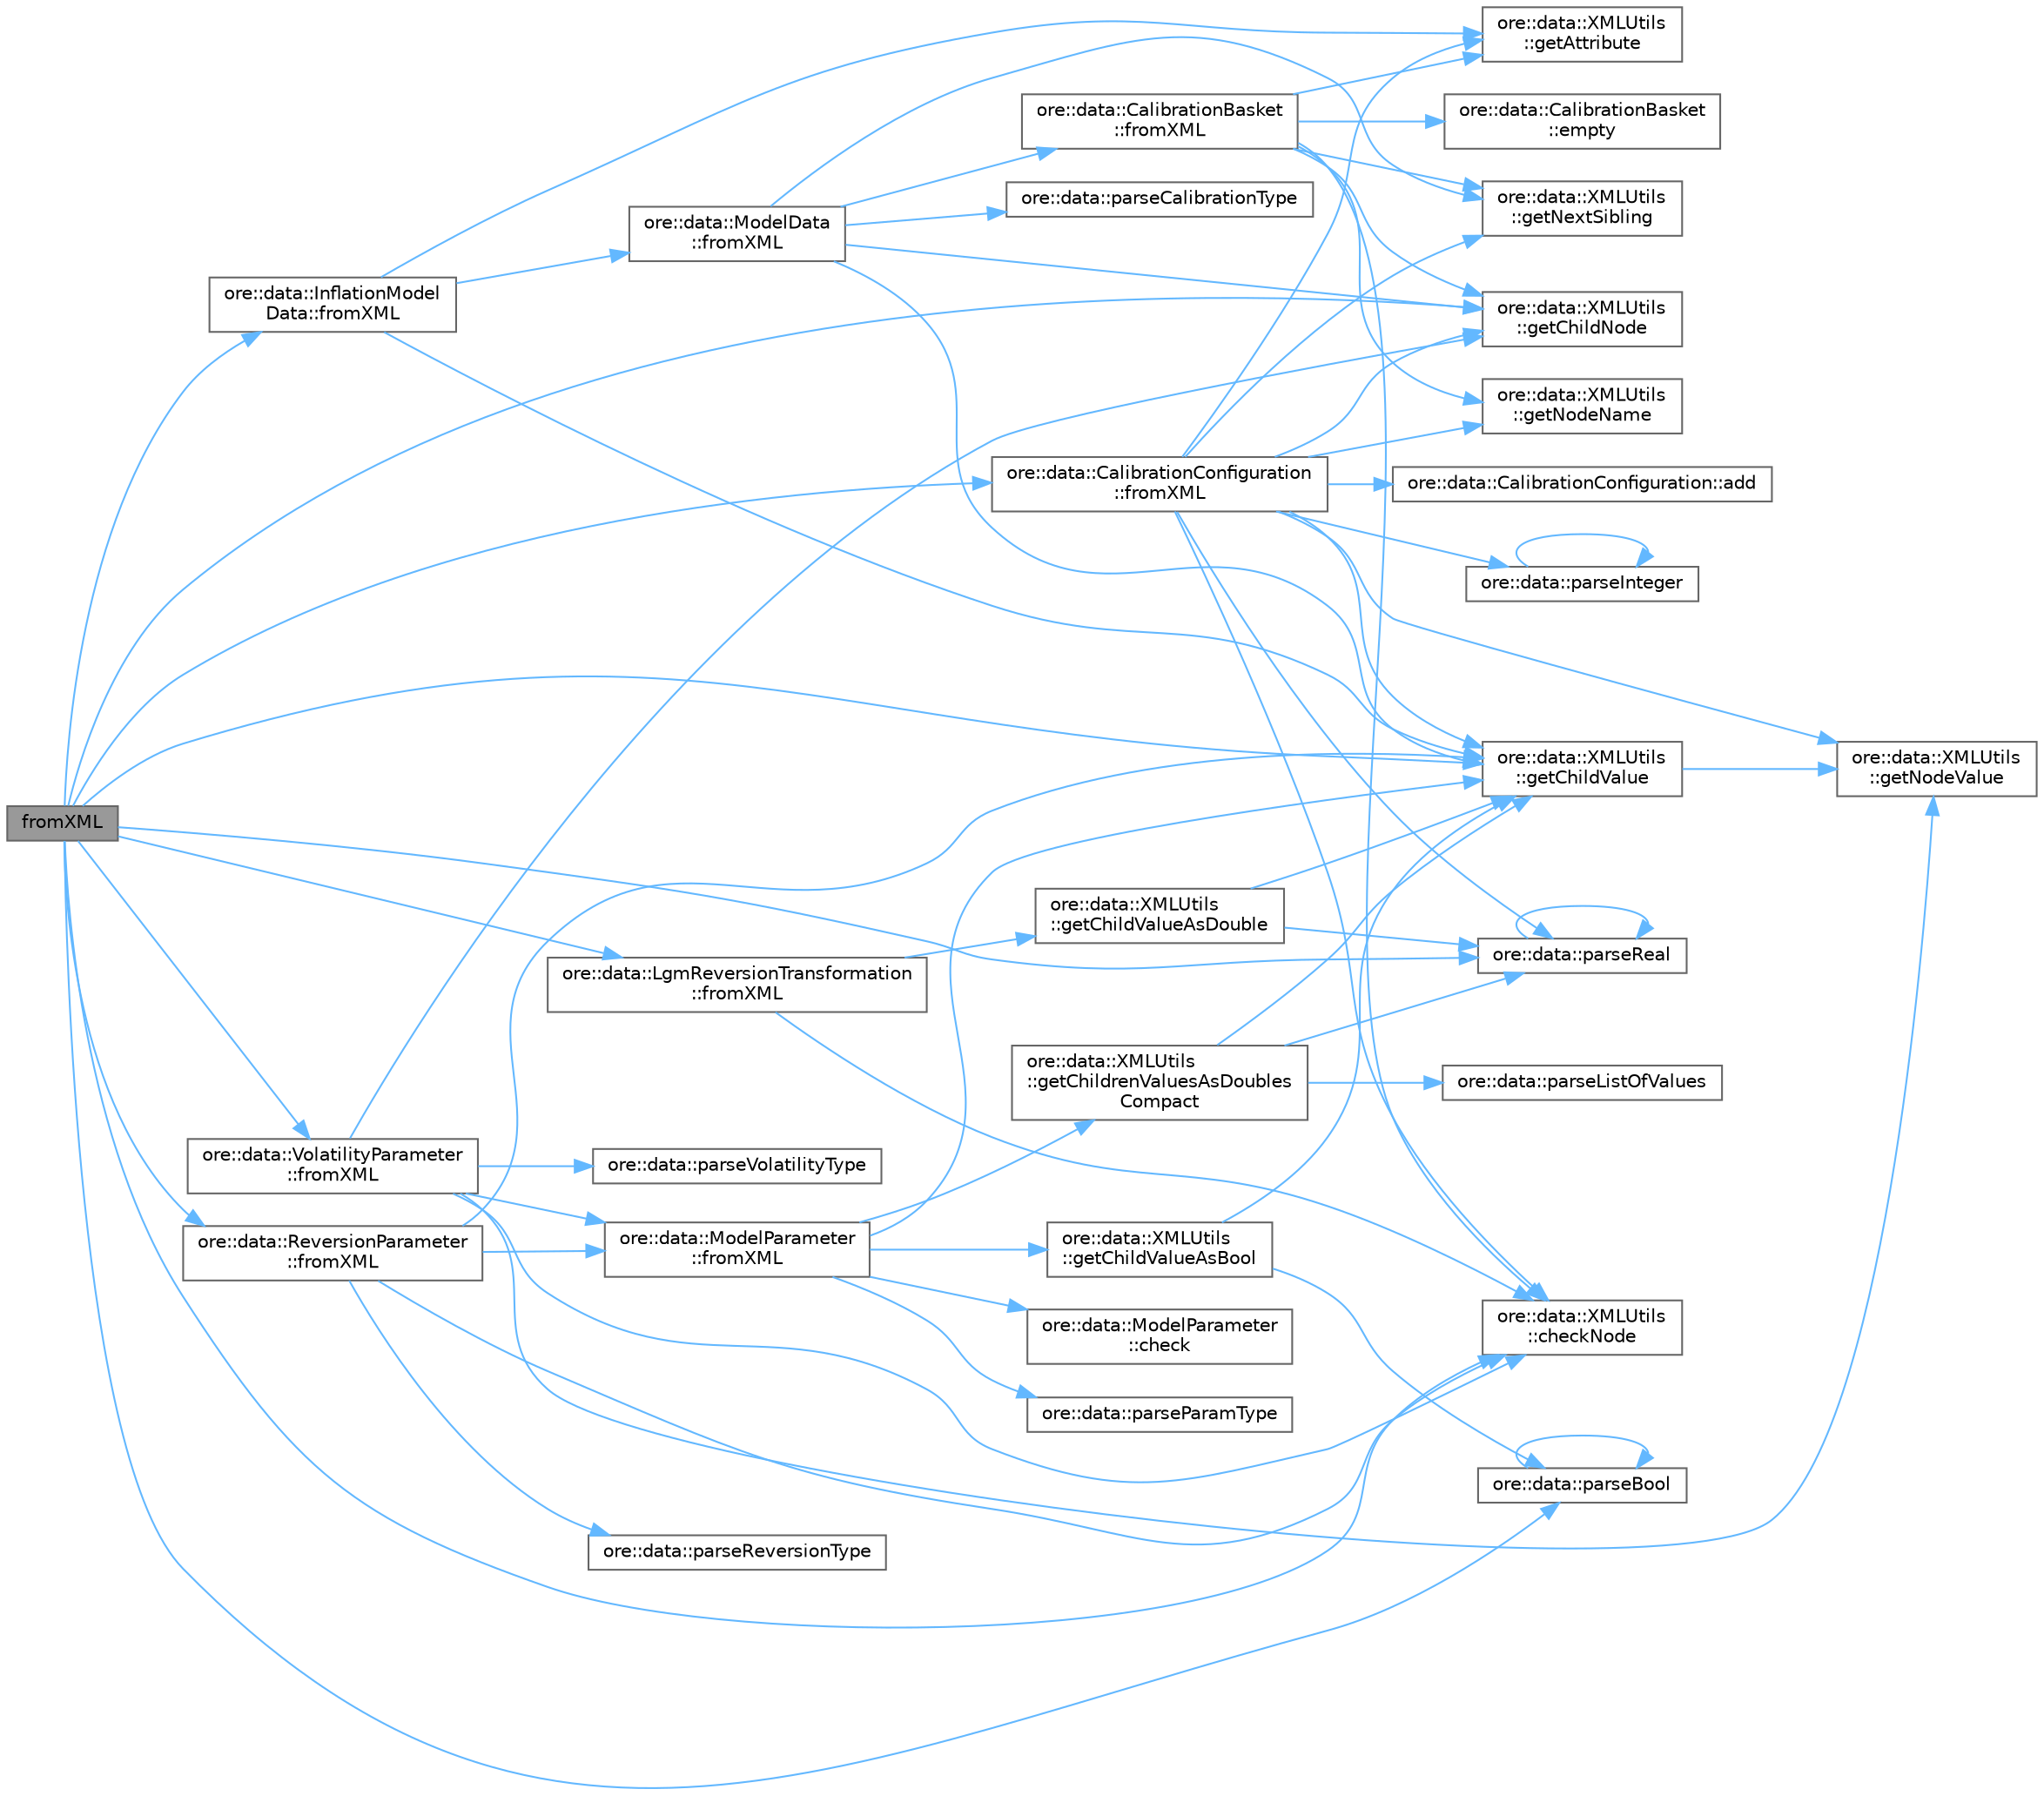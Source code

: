 digraph "fromXML"
{
 // INTERACTIVE_SVG=YES
 // LATEX_PDF_SIZE
  bgcolor="transparent";
  edge [fontname=Helvetica,fontsize=10,labelfontname=Helvetica,labelfontsize=10];
  node [fontname=Helvetica,fontsize=10,shape=box,height=0.2,width=0.4];
  rankdir="LR";
  Node1 [label="fromXML",height=0.2,width=0.4,color="gray40", fillcolor="grey60", style="filled", fontcolor="black",tooltip=" "];
  Node1 -> Node2 [color="steelblue1",style="solid"];
  Node2 [label="ore::data::XMLUtils\l::checkNode",height=0.2,width=0.4,color="grey40", fillcolor="white", style="filled",URL="$classore_1_1data_1_1_x_m_l_utils.html#a37c092916f4bdf10d4fbf6bb9e474db7",tooltip=" "];
  Node1 -> Node3 [color="steelblue1",style="solid"];
  Node3 [label="ore::data::CalibrationConfiguration\l::fromXML",height=0.2,width=0.4,color="grey40", fillcolor="white", style="filled",URL="$classore_1_1data_1_1_calibration_configuration.html#a7741ae0fc924943de5bfe02928262eb7",tooltip=" "];
  Node3 -> Node4 [color="steelblue1",style="solid"];
  Node4 [label="ore::data::CalibrationConfiguration::add",height=0.2,width=0.4,color="grey40", fillcolor="white", style="filled",URL="$classore_1_1data_1_1_calibration_configuration.html#a81e2db8d0b95960c0c0ab17565ab9ba6",tooltip=" "];
  Node3 -> Node2 [color="steelblue1",style="solid"];
  Node3 -> Node5 [color="steelblue1",style="solid"];
  Node5 [label="ore::data::XMLUtils\l::getAttribute",height=0.2,width=0.4,color="grey40", fillcolor="white", style="filled",URL="$classore_1_1data_1_1_x_m_l_utils.html#a2d656de3f92d61e867ec7a3c88ad4015",tooltip=" "];
  Node3 -> Node6 [color="steelblue1",style="solid"];
  Node6 [label="ore::data::XMLUtils\l::getChildNode",height=0.2,width=0.4,color="grey40", fillcolor="white", style="filled",URL="$classore_1_1data_1_1_x_m_l_utils.html#a5f2b91a4af900e85c356cfe807e64501",tooltip=" "];
  Node3 -> Node7 [color="steelblue1",style="solid"];
  Node7 [label="ore::data::XMLUtils\l::getChildValue",height=0.2,width=0.4,color="grey40", fillcolor="white", style="filled",URL="$classore_1_1data_1_1_x_m_l_utils.html#a5a1307174ddefdb3aad6e3bd8cc63b27",tooltip=" "];
  Node7 -> Node8 [color="steelblue1",style="solid"];
  Node8 [label="ore::data::XMLUtils\l::getNodeValue",height=0.2,width=0.4,color="grey40", fillcolor="white", style="filled",URL="$classore_1_1data_1_1_x_m_l_utils.html#a6704501b110fa9d056096df3e05f0df2",tooltip="Get a node's value."];
  Node3 -> Node9 [color="steelblue1",style="solid"];
  Node9 [label="ore::data::XMLUtils\l::getNextSibling",height=0.2,width=0.4,color="grey40", fillcolor="white", style="filled",URL="$classore_1_1data_1_1_x_m_l_utils.html#a7fedec5ac495a3e67a9abd7e4aae74aa",tooltip="Get a node's next sibling node."];
  Node3 -> Node10 [color="steelblue1",style="solid"];
  Node10 [label="ore::data::XMLUtils\l::getNodeName",height=0.2,width=0.4,color="grey40", fillcolor="white", style="filled",URL="$classore_1_1data_1_1_x_m_l_utils.html#a4e041c36cab0a16681fb41dfbd991882",tooltip="Get and set a node's name."];
  Node3 -> Node8 [color="steelblue1",style="solid"];
  Node3 -> Node11 [color="steelblue1",style="solid"];
  Node11 [label="ore::data::parseInteger",height=0.2,width=0.4,color="grey40", fillcolor="white", style="filled",URL="$group__utilities.html#gaecd67eda4fb5f4859bb8f6d383547721",tooltip="Convert text to QuantLib::Integer."];
  Node11 -> Node11 [color="steelblue1",style="solid"];
  Node3 -> Node12 [color="steelblue1",style="solid"];
  Node12 [label="ore::data::parseReal",height=0.2,width=0.4,color="grey40", fillcolor="white", style="filled",URL="$group__utilities.html#gad1db2a68f9a73667c3b4084d63955bdd",tooltip="Convert text to Real."];
  Node12 -> Node12 [color="steelblue1",style="solid"];
  Node1 -> Node13 [color="steelblue1",style="solid"];
  Node13 [label="ore::data::InflationModel\lData::fromXML",height=0.2,width=0.4,color="grey40", fillcolor="white", style="filled",URL="$classore_1_1data_1_1_inflation_model_data.html#a7741ae0fc924943de5bfe02928262eb7",tooltip=" "];
  Node13 -> Node14 [color="steelblue1",style="solid"];
  Node14 [label="ore::data::ModelData\l::fromXML",height=0.2,width=0.4,color="grey40", fillcolor="white", style="filled",URL="$classore_1_1data_1_1_model_data.html#a7741ae0fc924943de5bfe02928262eb7",tooltip=" "];
  Node14 -> Node15 [color="steelblue1",style="solid"];
  Node15 [label="ore::data::CalibrationBasket\l::fromXML",height=0.2,width=0.4,color="grey40", fillcolor="white", style="filled",URL="$classore_1_1data_1_1_calibration_basket.html#a7741ae0fc924943de5bfe02928262eb7",tooltip=" "];
  Node15 -> Node2 [color="steelblue1",style="solid"];
  Node15 -> Node16 [color="steelblue1",style="solid"];
  Node16 [label="ore::data::CalibrationBasket\l::empty",height=0.2,width=0.4,color="grey40", fillcolor="white", style="filled",URL="$classore_1_1data_1_1_calibration_basket.html#a644718bb2fb240de962dc3c9a1fdf0dc",tooltip="Returns true if the calibration basket is empty."];
  Node15 -> Node5 [color="steelblue1",style="solid"];
  Node15 -> Node6 [color="steelblue1",style="solid"];
  Node15 -> Node9 [color="steelblue1",style="solid"];
  Node15 -> Node10 [color="steelblue1",style="solid"];
  Node14 -> Node6 [color="steelblue1",style="solid"];
  Node14 -> Node7 [color="steelblue1",style="solid"];
  Node14 -> Node9 [color="steelblue1",style="solid"];
  Node14 -> Node17 [color="steelblue1",style="solid"];
  Node17 [label="ore::data::parseCalibrationType",height=0.2,width=0.4,color="grey40", fillcolor="white", style="filled",URL="$namespaceore_1_1data.html#a3fcd3e2237bc47c69b4b81c0fa50a4cc",tooltip="Convert calibration type string into enumerated class value."];
  Node13 -> Node5 [color="steelblue1",style="solid"];
  Node13 -> Node7 [color="steelblue1",style="solid"];
  Node1 -> Node18 [color="steelblue1",style="solid"];
  Node18 [label="ore::data::LgmReversionTransformation\l::fromXML",height=0.2,width=0.4,color="grey40", fillcolor="white", style="filled",URL="$classore_1_1data_1_1_lgm_reversion_transformation.html#a7741ae0fc924943de5bfe02928262eb7",tooltip=" "];
  Node18 -> Node2 [color="steelblue1",style="solid"];
  Node18 -> Node19 [color="steelblue1",style="solid"];
  Node19 [label="ore::data::XMLUtils\l::getChildValueAsDouble",height=0.2,width=0.4,color="grey40", fillcolor="white", style="filled",URL="$classore_1_1data_1_1_x_m_l_utils.html#a450d9b1fe5949d01160aeb42654d7f1d",tooltip=" "];
  Node19 -> Node7 [color="steelblue1",style="solid"];
  Node19 -> Node12 [color="steelblue1",style="solid"];
  Node1 -> Node20 [color="steelblue1",style="solid"];
  Node20 [label="ore::data::VolatilityParameter\l::fromXML",height=0.2,width=0.4,color="grey40", fillcolor="white", style="filled",URL="$classore_1_1data_1_1_volatility_parameter.html#a7741ae0fc924943de5bfe02928262eb7",tooltip=" "];
  Node20 -> Node2 [color="steelblue1",style="solid"];
  Node20 -> Node21 [color="steelblue1",style="solid"];
  Node21 [label="ore::data::ModelParameter\l::fromXML",height=0.2,width=0.4,color="grey40", fillcolor="white", style="filled",URL="$classore_1_1data_1_1_model_parameter.html#a7741ae0fc924943de5bfe02928262eb7",tooltip=" "];
  Node21 -> Node22 [color="steelblue1",style="solid"];
  Node22 [label="ore::data::ModelParameter\l::check",height=0.2,width=0.4,color="grey40", fillcolor="white", style="filled",URL="$classore_1_1data_1_1_model_parameter.html#a42d586c61708cc2c925e8ae813ef523b",tooltip="Perform some checks on the parameters."];
  Node21 -> Node23 [color="steelblue1",style="solid"];
  Node23 [label="ore::data::XMLUtils\l::getChildrenValuesAsDoubles\lCompact",height=0.2,width=0.4,color="grey40", fillcolor="white", style="filled",URL="$classore_1_1data_1_1_x_m_l_utils.html#a9e53268f39b30d7b2c367d89803b5b15",tooltip=" "];
  Node23 -> Node7 [color="steelblue1",style="solid"];
  Node23 -> Node24 [color="steelblue1",style="solid"];
  Node24 [label="ore::data::parseListOfValues",height=0.2,width=0.4,color="grey40", fillcolor="white", style="filled",URL="$namespaceore_1_1data.html#a30e976f566a2a562e6b5a9d0c6f34ff0",tooltip=" "];
  Node23 -> Node12 [color="steelblue1",style="solid"];
  Node21 -> Node7 [color="steelblue1",style="solid"];
  Node21 -> Node25 [color="steelblue1",style="solid"];
  Node25 [label="ore::data::XMLUtils\l::getChildValueAsBool",height=0.2,width=0.4,color="grey40", fillcolor="white", style="filled",URL="$classore_1_1data_1_1_x_m_l_utils.html#a5dc9d9e82028f69de452d27da6b43db0",tooltip=" "];
  Node25 -> Node7 [color="steelblue1",style="solid"];
  Node25 -> Node26 [color="steelblue1",style="solid"];
  Node26 [label="ore::data::parseBool",height=0.2,width=0.4,color="grey40", fillcolor="white", style="filled",URL="$group__utilities.html#ga94621f11193864fa1338296232dc5be9",tooltip="Convert text to bool."];
  Node26 -> Node26 [color="steelblue1",style="solid"];
  Node21 -> Node27 [color="steelblue1",style="solid"];
  Node27 [label="ore::data::parseParamType",height=0.2,width=0.4,color="grey40", fillcolor="white", style="filled",URL="$namespaceore_1_1data.html#a5b9226cdf32cf4c1743096afdf35d948",tooltip="Convert parameter type string into enumerated class value."];
  Node20 -> Node6 [color="steelblue1",style="solid"];
  Node20 -> Node8 [color="steelblue1",style="solid"];
  Node20 -> Node28 [color="steelblue1",style="solid"];
  Node28 [label="ore::data::parseVolatilityType",height=0.2,width=0.4,color="grey40", fillcolor="white", style="filled",URL="$namespaceore_1_1data.html#aab2c021a56c88e579dcdefd09aaead20",tooltip=" "];
  Node1 -> Node29 [color="steelblue1",style="solid"];
  Node29 [label="ore::data::ReversionParameter\l::fromXML",height=0.2,width=0.4,color="grey40", fillcolor="white", style="filled",URL="$classore_1_1data_1_1_reversion_parameter.html#a7741ae0fc924943de5bfe02928262eb7",tooltip=" "];
  Node29 -> Node2 [color="steelblue1",style="solid"];
  Node29 -> Node21 [color="steelblue1",style="solid"];
  Node29 -> Node7 [color="steelblue1",style="solid"];
  Node29 -> Node30 [color="steelblue1",style="solid"];
  Node30 [label="ore::data::parseReversionType",height=0.2,width=0.4,color="grey40", fillcolor="white", style="filled",URL="$namespaceore_1_1data.html#a89cca6472a3558ad9f7b64415375cf64",tooltip="Enum parsers."];
  Node1 -> Node6 [color="steelblue1",style="solid"];
  Node1 -> Node7 [color="steelblue1",style="solid"];
  Node1 -> Node26 [color="steelblue1",style="solid"];
  Node1 -> Node12 [color="steelblue1",style="solid"];
}

